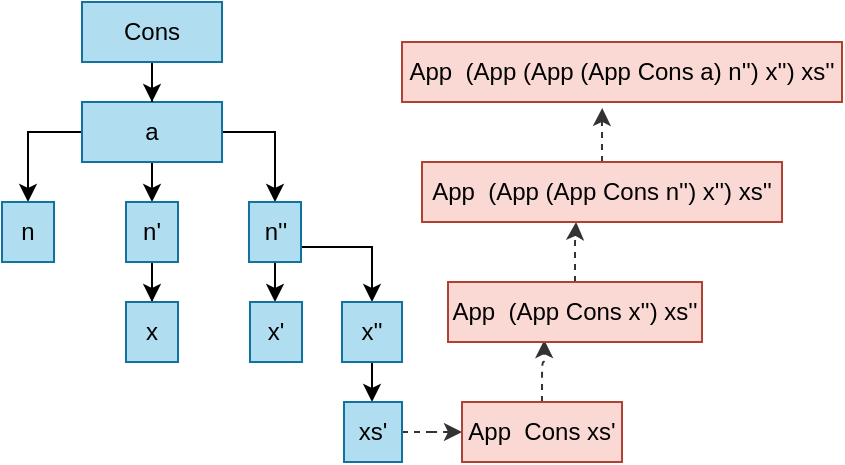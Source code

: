 <mxfile version="14.5.1" type="device"><diagram id="KSPM0JMbwsAFbVZIEwfz" name="Page-1"><mxGraphModel dx="542" dy="446" grid="1" gridSize="10" guides="1" tooltips="1" connect="1" arrows="1" fold="1" page="1" pageScale="1" pageWidth="827" pageHeight="1169" math="0" shadow="0"><root><mxCell id="0"/><mxCell id="1" parent="0"/><mxCell id="VpWy061FZRa-w7NMLlg_-35" style="edgeStyle=orthogonalEdgeStyle;rounded=0;orthogonalLoop=1;jettySize=auto;html=1;" edge="1" parent="1" source="VpWy061FZRa-w7NMLlg_-21"><mxGeometry relative="1" as="geometry"><mxPoint x="365" y="110" as="targetPoint"/></mxGeometry></mxCell><mxCell id="VpWy061FZRa-w7NMLlg_-36" style="edgeStyle=orthogonalEdgeStyle;rounded=0;orthogonalLoop=1;jettySize=auto;html=1;entryX=0.5;entryY=0;entryDx=0;entryDy=0;" edge="1" parent="1" source="VpWy061FZRa-w7NMLlg_-21" target="VpWy061FZRa-w7NMLlg_-29"><mxGeometry relative="1" as="geometry"/></mxCell><mxCell id="VpWy061FZRa-w7NMLlg_-37" style="edgeStyle=orthogonalEdgeStyle;rounded=0;orthogonalLoop=1;jettySize=auto;html=1;entryX=0.5;entryY=0;entryDx=0;entryDy=0;" edge="1" parent="1" source="VpWy061FZRa-w7NMLlg_-21" target="VpWy061FZRa-w7NMLlg_-28"><mxGeometry relative="1" as="geometry"/></mxCell><mxCell id="VpWy061FZRa-w7NMLlg_-21" value="a" style="rounded=0;whiteSpace=wrap;html=1;fillColor=#b1ddf0;strokeColor=#10739e;" vertex="1" parent="1"><mxGeometry x="330" y="60" width="70" height="30" as="geometry"/></mxCell><mxCell id="VpWy061FZRa-w7NMLlg_-49" style="edgeStyle=orthogonalEdgeStyle;rounded=0;orthogonalLoop=1;jettySize=auto;html=1;" edge="1" parent="1" source="VpWy061FZRa-w7NMLlg_-25" target="VpWy061FZRa-w7NMLlg_-40"><mxGeometry relative="1" as="geometry"/></mxCell><mxCell id="VpWy061FZRa-w7NMLlg_-25" value="n'" style="rounded=0;whiteSpace=wrap;html=1;fillColor=#b1ddf0;strokeColor=#10739e;" vertex="1" parent="1"><mxGeometry x="352" y="110" width="26" height="30" as="geometry"/></mxCell><mxCell id="VpWy061FZRa-w7NMLlg_-27" style="edgeStyle=orthogonalEdgeStyle;rounded=0;orthogonalLoop=1;jettySize=auto;html=1;entryX=0.5;entryY=0;entryDx=0;entryDy=0;" edge="1" parent="1" source="VpWy061FZRa-w7NMLlg_-26" target="VpWy061FZRa-w7NMLlg_-21"><mxGeometry relative="1" as="geometry"/></mxCell><mxCell id="VpWy061FZRa-w7NMLlg_-26" value="Cons" style="rounded=0;whiteSpace=wrap;html=1;fillColor=#b1ddf0;strokeColor=#10739e;" vertex="1" parent="1"><mxGeometry x="330" y="10" width="70" height="30" as="geometry"/></mxCell><mxCell id="VpWy061FZRa-w7NMLlg_-28" value="n" style="rounded=0;whiteSpace=wrap;html=1;fillColor=#b1ddf0;strokeColor=#10739e;" vertex="1" parent="1"><mxGeometry x="290" y="110" width="26" height="30" as="geometry"/></mxCell><mxCell id="VpWy061FZRa-w7NMLlg_-43" style="edgeStyle=orthogonalEdgeStyle;rounded=0;orthogonalLoop=1;jettySize=auto;html=1;entryX=0.5;entryY=0;entryDx=0;entryDy=0;exitX=1;exitY=0.75;exitDx=0;exitDy=0;" edge="1" parent="1" source="VpWy061FZRa-w7NMLlg_-29" target="VpWy061FZRa-w7NMLlg_-42"><mxGeometry relative="1" as="geometry"><Array as="points"><mxPoint x="475" y="133"/></Array></mxGeometry></mxCell><mxCell id="VpWy061FZRa-w7NMLlg_-48" style="edgeStyle=orthogonalEdgeStyle;rounded=0;orthogonalLoop=1;jettySize=auto;html=1;" edge="1" parent="1" source="VpWy061FZRa-w7NMLlg_-29" target="VpWy061FZRa-w7NMLlg_-41"><mxGeometry relative="1" as="geometry"/></mxCell><mxCell id="VpWy061FZRa-w7NMLlg_-29" value="n''" style="rounded=0;whiteSpace=wrap;html=1;fillColor=#b1ddf0;strokeColor=#10739e;" vertex="1" parent="1"><mxGeometry x="413.5" y="110" width="26" height="30" as="geometry"/></mxCell><mxCell id="VpWy061FZRa-w7NMLlg_-40" value="x" style="rounded=0;whiteSpace=wrap;html=1;fillColor=#b1ddf0;strokeColor=#10739e;" vertex="1" parent="1"><mxGeometry x="352" y="160" width="26" height="30" as="geometry"/></mxCell><mxCell id="VpWy061FZRa-w7NMLlg_-41" value="x'" style="rounded=0;whiteSpace=wrap;html=1;fillColor=#b1ddf0;strokeColor=#10739e;" vertex="1" parent="1"><mxGeometry x="414" y="160" width="26" height="30" as="geometry"/></mxCell><mxCell id="VpWy061FZRa-w7NMLlg_-55" style="edgeStyle=orthogonalEdgeStyle;rounded=0;orthogonalLoop=1;jettySize=auto;html=1;" edge="1" parent="1" source="VpWy061FZRa-w7NMLlg_-42" target="VpWy061FZRa-w7NMLlg_-50"><mxGeometry relative="1" as="geometry"/></mxCell><mxCell id="VpWy061FZRa-w7NMLlg_-42" value="x''" style="rounded=0;whiteSpace=wrap;html=1;fillColor=#b1ddf0;strokeColor=#10739e;" vertex="1" parent="1"><mxGeometry x="460" y="160" width="30" height="30" as="geometry"/></mxCell><mxCell id="VpWy061FZRa-w7NMLlg_-74" style="edgeStyle=orthogonalEdgeStyle;curved=0;rounded=1;sketch=0;orthogonalLoop=1;jettySize=auto;html=1;entryX=0;entryY=0.5;entryDx=0;entryDy=0;dashed=1;strokeColor=#333333;fontColor=#1A1A1A;" edge="1" parent="1" source="VpWy061FZRa-w7NMLlg_-50" target="VpWy061FZRa-w7NMLlg_-57"><mxGeometry relative="1" as="geometry"/></mxCell><mxCell id="VpWy061FZRa-w7NMLlg_-50" value="xs'" style="rounded=0;whiteSpace=wrap;html=1;fillColor=#b1ddf0;strokeColor=#10739e;" vertex="1" parent="1"><mxGeometry x="461" y="210" width="29" height="30" as="geometry"/></mxCell><mxCell id="VpWy061FZRa-w7NMLlg_-75" style="edgeStyle=orthogonalEdgeStyle;curved=0;rounded=1;sketch=0;orthogonalLoop=1;jettySize=auto;html=1;entryX=0.379;entryY=0.967;entryDx=0;entryDy=0;entryPerimeter=0;dashed=1;strokeColor=#333333;fontColor=#1A1A1A;" edge="1" parent="1" source="VpWy061FZRa-w7NMLlg_-57" target="VpWy061FZRa-w7NMLlg_-64"><mxGeometry relative="1" as="geometry"/></mxCell><mxCell id="VpWy061FZRa-w7NMLlg_-57" value="App&amp;nbsp; Cons xs'" style="rounded=0;whiteSpace=wrap;html=1;fillColor=#fad9d5;strokeColor=#ae4132;" vertex="1" parent="1"><mxGeometry x="520" y="210" width="80" height="30" as="geometry"/></mxCell><mxCell id="VpWy061FZRa-w7NMLlg_-80" style="edgeStyle=orthogonalEdgeStyle;rounded=0;sketch=0;orthogonalLoop=1;jettySize=auto;html=1;entryX=0.428;entryY=1;entryDx=0;entryDy=0;entryPerimeter=0;dashed=1;strokeColor=#333333;fontColor=#1A1A1A;" edge="1" parent="1" source="VpWy061FZRa-w7NMLlg_-64" target="VpWy061FZRa-w7NMLlg_-69"><mxGeometry relative="1" as="geometry"/></mxCell><mxCell id="VpWy061FZRa-w7NMLlg_-64" value="App&amp;nbsp; (App Cons x'') xs''" style="rounded=0;whiteSpace=wrap;html=1;fillColor=#fad9d5;strokeColor=#ae4132;" vertex="1" parent="1"><mxGeometry x="513" y="150" width="127" height="30" as="geometry"/></mxCell><mxCell id="VpWy061FZRa-w7NMLlg_-81" style="edgeStyle=orthogonalEdgeStyle;rounded=0;sketch=0;orthogonalLoop=1;jettySize=auto;html=1;entryX=0.455;entryY=1.1;entryDx=0;entryDy=0;entryPerimeter=0;dashed=1;strokeColor=#333333;fontColor=#1A1A1A;" edge="1" parent="1" source="VpWy061FZRa-w7NMLlg_-69" target="VpWy061FZRa-w7NMLlg_-72"><mxGeometry relative="1" as="geometry"/></mxCell><mxCell id="VpWy061FZRa-w7NMLlg_-69" value="App&amp;nbsp; (App (App Cons n'') x'') xs''" style="rounded=0;whiteSpace=wrap;html=1;fillColor=#fad9d5;strokeColor=#ae4132;" vertex="1" parent="1"><mxGeometry x="500" y="90" width="180" height="30" as="geometry"/></mxCell><mxCell id="VpWy061FZRa-w7NMLlg_-72" value="App&amp;nbsp; (App (App (App Cons a) n'') x'') xs''" style="rounded=0;whiteSpace=wrap;html=1;fillColor=#fad9d5;strokeColor=#ae4132;" vertex="1" parent="1"><mxGeometry x="490" y="30" width="220" height="30" as="geometry"/></mxCell></root></mxGraphModel></diagram></mxfile>